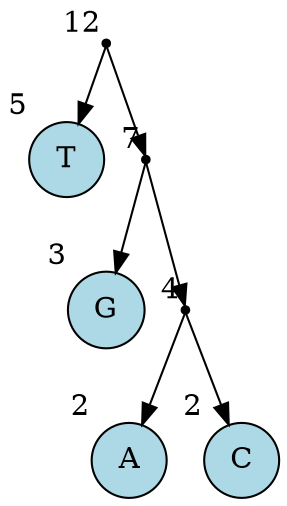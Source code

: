 digraph huffmann {
N132 [shape=point, width=0.05, height=0.05 xlabel="12"]
F84 [shape=circle, style=filled, fillcolor=lightblue, label="T" xlabel="5"]
N131 [shape=point, width=0.05, height=0.05 xlabel="7"]
F71 [shape=circle, style=filled, fillcolor=lightblue, label="G" xlabel="3"]
N130 [shape=point, width=0.05, height=0.05 xlabel="4"]
F65 [shape=circle, style=filled, fillcolor=lightblue, label="A" xlabel="2"]
F67 [shape=circle, style=filled, fillcolor=lightblue, label="C" xlabel="2"]
N132 -> F84
N132 -> N131
N131 -> F71
N131 -> N130
N130 -> F65
N130 -> F67
}
